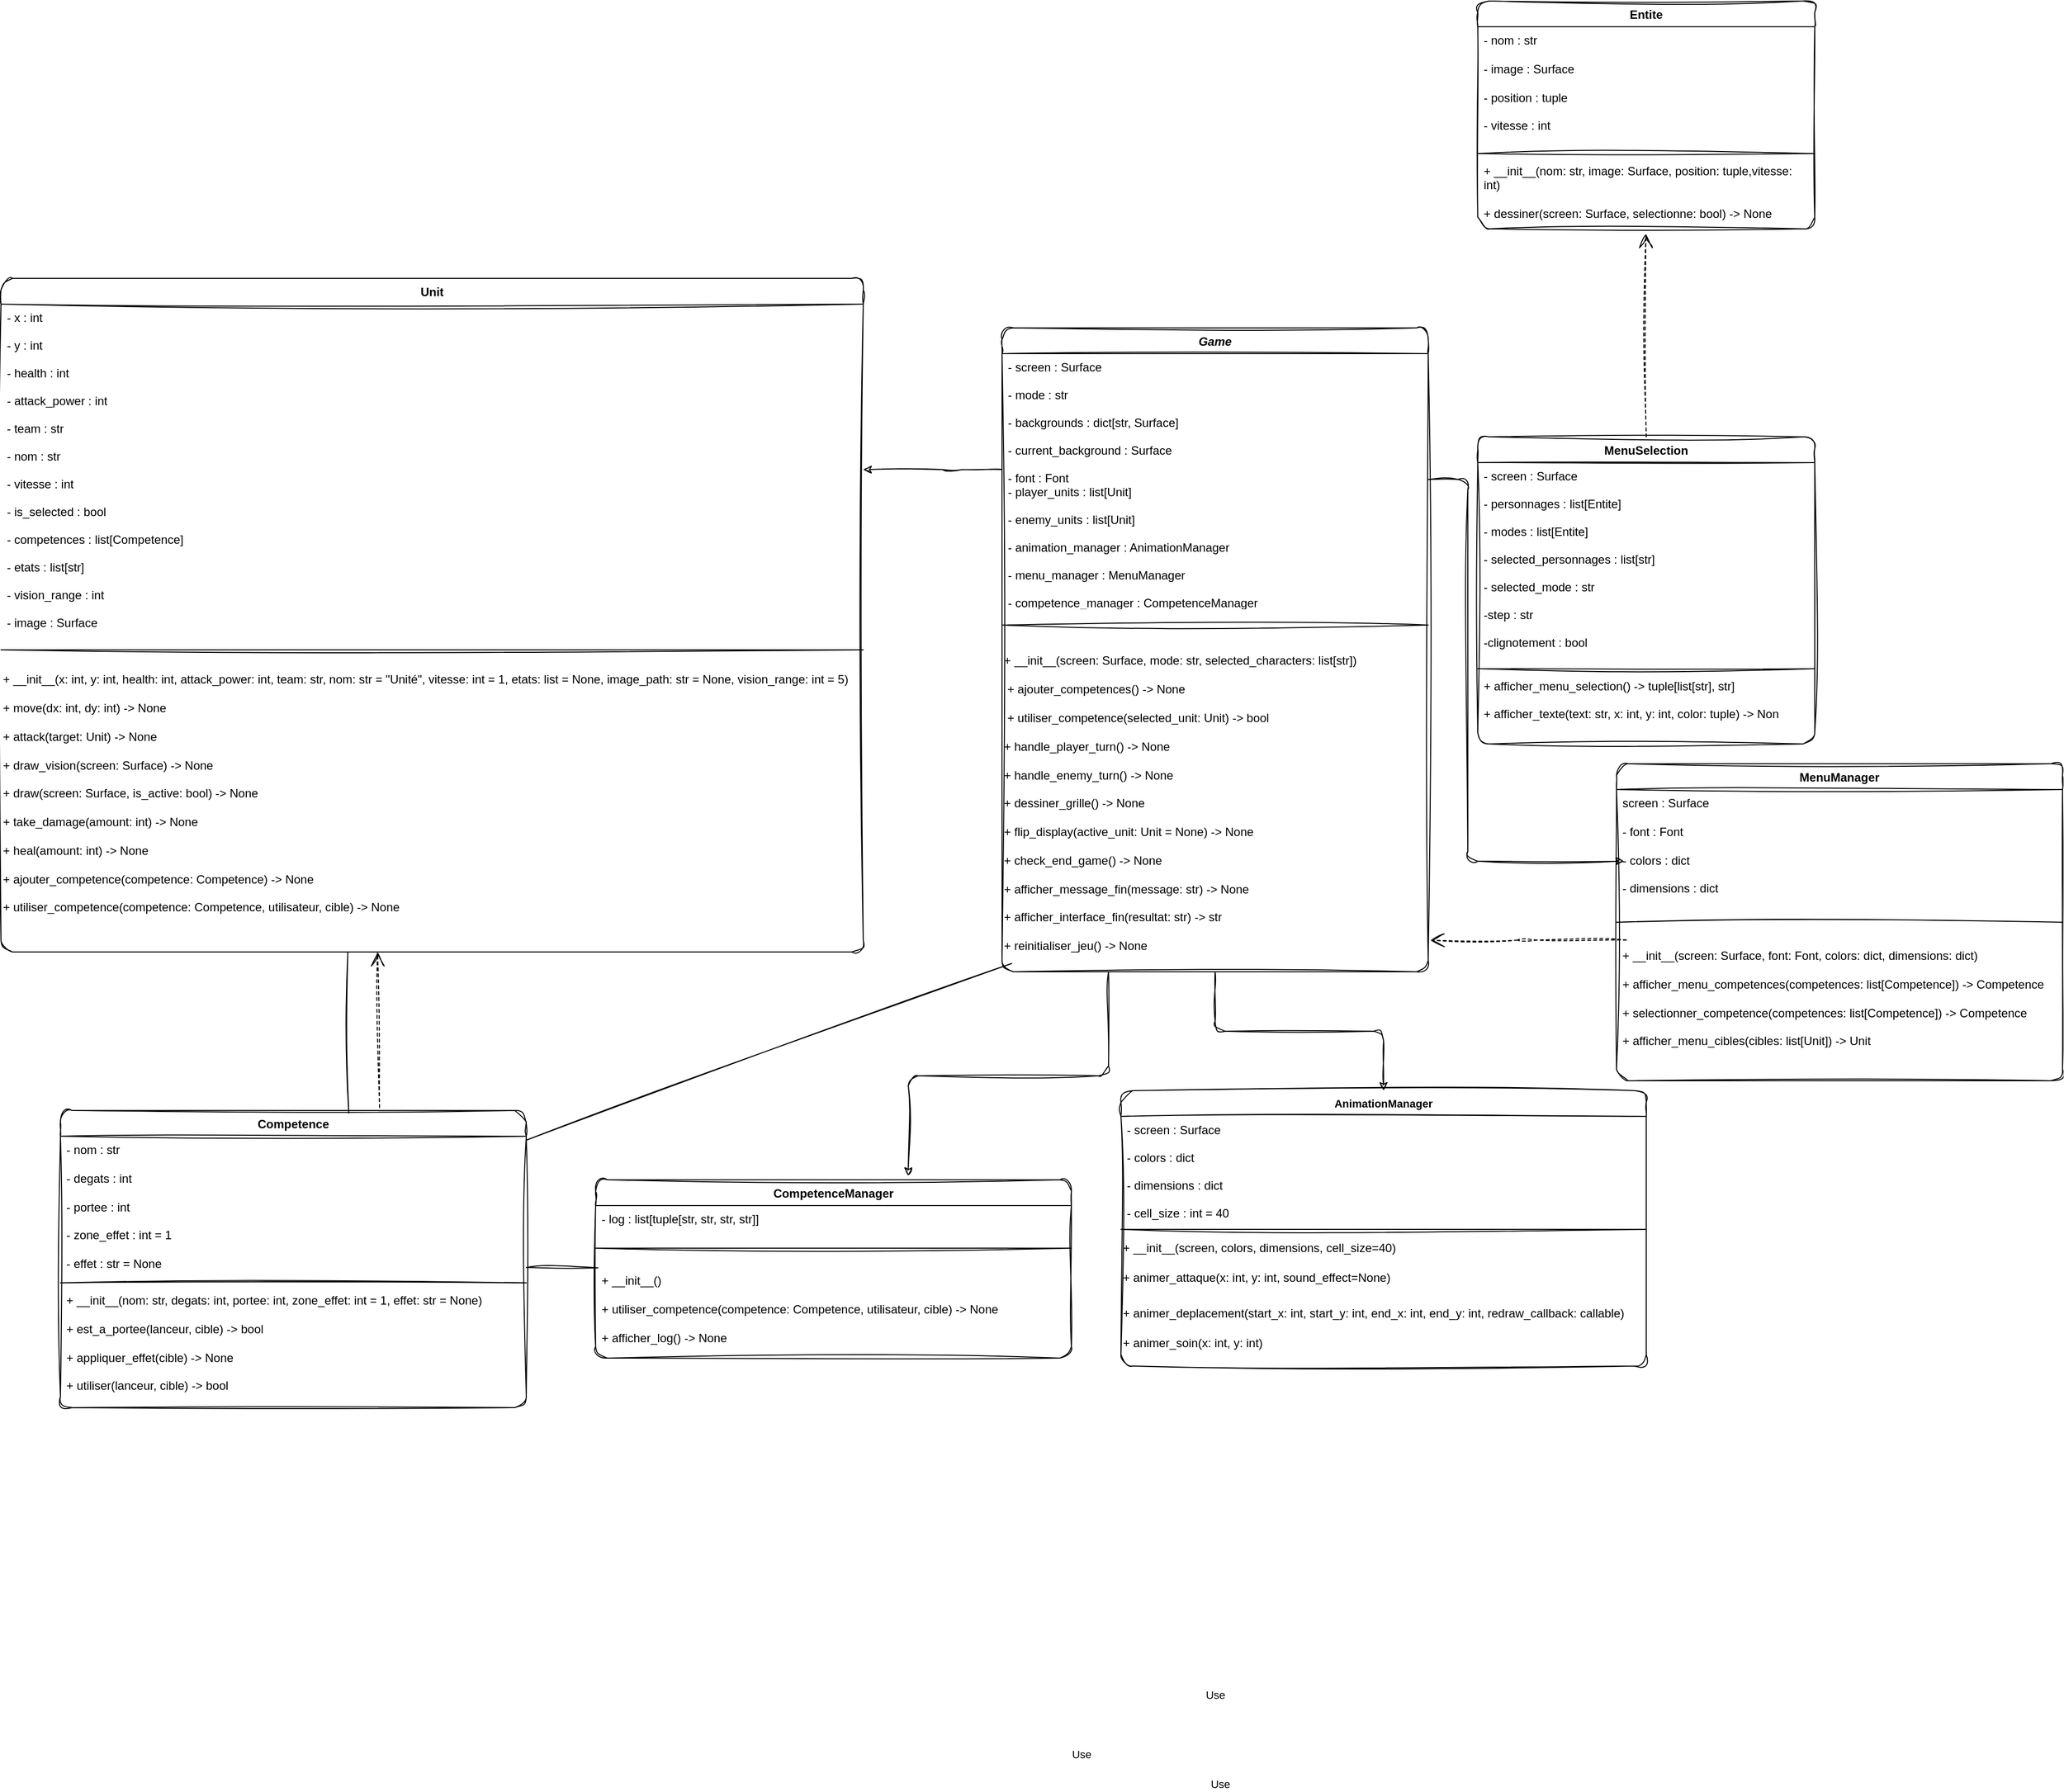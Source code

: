 <mxfile version="25.0.3">
  <diagram id="C5RBs43oDa-KdzZeNtuy" name="Page-1">
    <mxGraphModel dx="3818" dy="4105" grid="1" gridSize="10" guides="1" tooltips="1" connect="1" arrows="1" fold="1" page="1" pageScale="1" pageWidth="827" pageHeight="1169" math="0" shadow="0">
      <root>
        <mxCell id="WIyWlLk6GJQsqaUBKTNV-0" />
        <mxCell id="WIyWlLk6GJQsqaUBKTNV-1" parent="WIyWlLk6GJQsqaUBKTNV-0" />
        <mxCell id="wvxGMsRAUyCOwJ91_nCI-74" style="edgeStyle=orthogonalEdgeStyle;rounded=1;orthogonalLoop=1;jettySize=auto;html=1;exitX=0.5;exitY=1;exitDx=0;exitDy=0;entryX=0.5;entryY=0;entryDx=0;entryDy=0;labelBackgroundColor=none;fontColor=default;sketch=1;curveFitting=1;jiggle=2;" edge="1" parent="WIyWlLk6GJQsqaUBKTNV-1" source="zkfFHV4jXpPFQw0GAbJ--0" target="zkfFHV4jXpPFQw0GAbJ--13">
          <mxGeometry relative="1" as="geometry" />
        </mxCell>
        <mxCell id="zkfFHV4jXpPFQw0GAbJ--0" value="Game" style="swimlane;fontStyle=3;align=center;verticalAlign=top;childLayout=stackLayout;horizontal=1;startSize=26;horizontalStack=0;resizeParent=1;resizeLast=0;collapsible=1;marginBottom=0;rounded=1;shadow=0;strokeWidth=1;labelBackgroundColor=none;sketch=1;curveFitting=1;jiggle=2;" parent="WIyWlLk6GJQsqaUBKTNV-1" vertex="1">
          <mxGeometry x="190" y="-990" width="430" height="650" as="geometry">
            <mxRectangle x="230" y="140" width="160" height="26" as="alternateBounds" />
          </mxGeometry>
        </mxCell>
        <mxCell id="zkfFHV4jXpPFQw0GAbJ--3" value="- screen : Surface &#xa;&#xa;- mode : str&#xa;&#xa;- backgrounds : dict[str, Surface]&#xa;&#xa;- current_background : Surface&#xa;&#xa; - font : Font&#xa;- player_units : list[Unit]&#xa;&#xa;- enemy_units : list[Unit] &#xa;&#xa;- animation_manager : AnimationManager &#xa;&#xa;- menu_manager : MenuManager &#xa;&#xa;- competence_manager : CompetenceManager" style="text;align=left;verticalAlign=top;spacingLeft=4;spacingRight=4;overflow=hidden;rotatable=0;points=[[0,0.5],[1,0.5]];portConstraint=eastwest;rounded=1;shadow=0;html=0;labelBackgroundColor=none;sketch=1;curveFitting=1;jiggle=2;" parent="zkfFHV4jXpPFQw0GAbJ--0" vertex="1">
          <mxGeometry y="26" width="430" height="254" as="geometry" />
        </mxCell>
        <mxCell id="zkfFHV4jXpPFQw0GAbJ--4" value="" style="line;html=1;strokeWidth=1;align=left;verticalAlign=middle;spacingTop=-1;spacingLeft=3;spacingRight=3;rotatable=0;labelPosition=right;points=[];portConstraint=eastwest;labelBackgroundColor=none;rounded=1;sketch=1;curveFitting=1;jiggle=2;" parent="zkfFHV4jXpPFQw0GAbJ--0" vertex="1">
          <mxGeometry y="280" width="430" height="40" as="geometry" />
        </mxCell>
        <mxCell id="wvxGMsRAUyCOwJ91_nCI-42" value="&lt;div&gt; + __init__(screen: Surface, mode: str, selected_characters: list[str]) &lt;br&gt;&lt;/div&gt;&lt;div&gt;&lt;br&gt;&lt;/div&gt;&lt;div&gt;&amp;nbsp;+ ajouter_competences() -&amp;gt; None &lt;br&gt;&lt;/div&gt;&lt;div&gt;&lt;br&gt;&lt;/div&gt;&lt;div&gt;&amp;nbsp;+ utiliser_competence(selected_unit: Unit) -&amp;gt; bool &lt;br&gt;&lt;/div&gt;&lt;div&gt;&lt;br&gt;&lt;/div&gt;&lt;div&gt;+ handle_player_turn() -&amp;gt; None &lt;br&gt;&lt;/div&gt;&lt;div&gt;&lt;br&gt;&lt;/div&gt;&lt;div&gt;+ handle_enemy_turn() -&amp;gt; None &lt;br&gt;&lt;/div&gt;&lt;div&gt;&lt;br&gt;&lt;/div&gt;&lt;div&gt;+ dessiner_grille() -&amp;gt; None &lt;br&gt;&lt;/div&gt;&lt;div&gt;&lt;br&gt;&lt;/div&gt;&lt;div&gt;+ flip_display(active_unit: Unit = None) -&amp;gt; None &lt;/div&gt;&lt;br&gt;&lt;div&gt;+ check_end_game() -&amp;gt; None &lt;br&gt;&lt;/div&gt;&lt;div&gt;&lt;br&gt;&lt;/div&gt;&lt;div&gt;+ afficher_message_fin(message: str) -&amp;gt; None &lt;br&gt;&lt;/div&gt;&lt;div&gt;&lt;br&gt;&lt;/div&gt;&lt;div&gt;+ afficher_interface_fin(resultat: str) -&amp;gt; str &lt;br&gt;&lt;/div&gt;&lt;div&gt;&lt;br&gt;&lt;/div&gt;+ reinitialiser_jeu() -&amp;gt; None     " style="text;html=1;align=left;verticalAlign=middle;resizable=0;points=[];autosize=1;strokeColor=none;fillColor=none;labelBackgroundColor=none;rounded=1;sketch=1;curveFitting=1;jiggle=2;" vertex="1" parent="zkfFHV4jXpPFQw0GAbJ--0">
          <mxGeometry y="320" width="430" height="320" as="geometry" />
        </mxCell>
        <mxCell id="zkfFHV4jXpPFQw0GAbJ--6" value="MenuSelection" style="swimlane;fontStyle=1;align=center;verticalAlign=top;childLayout=stackLayout;horizontal=1;startSize=26;horizontalStack=0;resizeParent=1;resizeLast=0;collapsible=1;marginBottom=0;rounded=1;shadow=0;strokeWidth=1;labelBackgroundColor=none;sketch=1;curveFitting=1;jiggle=2;" parent="WIyWlLk6GJQsqaUBKTNV-1" vertex="1">
          <mxGeometry x="670" y="-880" width="340" height="310" as="geometry">
            <mxRectangle x="130" y="380" width="160" height="26" as="alternateBounds" />
          </mxGeometry>
        </mxCell>
        <mxCell id="zkfFHV4jXpPFQw0GAbJ--7" value="- screen : Surface &#xa;&#xa;- personnages : list[Entite]&#xa;&#xa;- modes : list[Entite]&#xa; &#xa;- selected_personnages : list[str]&#xa;&#xa;- selected_mode : str &#xa;&#xa;-step : str &#xa;&#xa;-clignotement : bool " style="text;align=left;verticalAlign=top;spacingLeft=4;spacingRight=4;overflow=hidden;rotatable=0;points=[[0,0.5],[1,0.5]];portConstraint=eastwest;labelBackgroundColor=none;rounded=1;sketch=1;curveFitting=1;jiggle=2;" parent="zkfFHV4jXpPFQw0GAbJ--6" vertex="1">
          <mxGeometry y="26" width="340" height="204" as="geometry" />
        </mxCell>
        <mxCell id="zkfFHV4jXpPFQw0GAbJ--9" value="" style="line;html=1;strokeWidth=1;align=left;verticalAlign=middle;spacingTop=-1;spacingLeft=3;spacingRight=3;rotatable=0;labelPosition=right;points=[];portConstraint=eastwest;labelBackgroundColor=none;rounded=1;sketch=1;curveFitting=1;jiggle=2;" parent="zkfFHV4jXpPFQw0GAbJ--6" vertex="1">
          <mxGeometry y="230" width="340" height="8" as="geometry" />
        </mxCell>
        <mxCell id="zkfFHV4jXpPFQw0GAbJ--11" value="+ afficher_menu_selection() -&gt; tuple[list[str], str]&#xa;&#xa;+ afficher_texte(text: str, x: int, y: int, color: tuple) -&gt; Non" style="text;align=left;verticalAlign=top;spacingLeft=4;spacingRight=4;overflow=hidden;rotatable=0;points=[[0,0.5],[1,0.5]];portConstraint=eastwest;labelBackgroundColor=none;rounded=1;sketch=1;curveFitting=1;jiggle=2;" parent="zkfFHV4jXpPFQw0GAbJ--6" vertex="1">
          <mxGeometry y="238" width="340" height="72" as="geometry" />
        </mxCell>
        <mxCell id="zkfFHV4jXpPFQw0GAbJ--13" value="AnimationManager" style="swimlane;fontStyle=1;align=center;verticalAlign=top;childLayout=stackLayout;horizontal=1;startSize=26;horizontalStack=0;resizeParent=1;resizeLast=0;collapsible=1;marginBottom=0;rounded=1;shadow=0;strokeWidth=1;fontSize=11;labelBackgroundColor=none;sketch=1;curveFitting=1;jiggle=2;" parent="WIyWlLk6GJQsqaUBKTNV-1" vertex="1">
          <mxGeometry x="310" y="-220" width="530" height="278" as="geometry">
            <mxRectangle x="330" y="360" width="170" height="26" as="alternateBounds" />
          </mxGeometry>
        </mxCell>
        <mxCell id="zkfFHV4jXpPFQw0GAbJ--14" value="- screen : Surface&#xa;   &#xa;- colors : dict&#xa; &#xa;- dimensions : dict&#xa;&#xa;- cell_size : int = 40 " style="text;align=left;verticalAlign=top;spacingLeft=4;spacingRight=4;overflow=hidden;rotatable=0;points=[[0,0.5],[1,0.5]];portConstraint=eastwest;labelBackgroundColor=none;rounded=1;sketch=1;curveFitting=1;jiggle=2;" parent="zkfFHV4jXpPFQw0GAbJ--13" vertex="1">
          <mxGeometry y="26" width="530" height="110" as="geometry" />
        </mxCell>
        <mxCell id="zkfFHV4jXpPFQw0GAbJ--15" value="" style="line;html=1;strokeWidth=1;align=left;verticalAlign=middle;spacingTop=-1;spacingLeft=3;spacingRight=3;rotatable=0;labelPosition=right;points=[];portConstraint=eastwest;labelBackgroundColor=none;rounded=1;sketch=1;curveFitting=1;jiggle=2;" parent="zkfFHV4jXpPFQw0GAbJ--13" vertex="1">
          <mxGeometry y="136" width="530" height="8" as="geometry" />
        </mxCell>
        <mxCell id="wvxGMsRAUyCOwJ91_nCI-13" value="&#xa;" style="group;align=left;labelPosition=center;verticalLabelPosition=middle;verticalAlign=middle;labelBackgroundColor=none;rounded=1;sketch=1;curveFitting=1;jiggle=2;" vertex="1" connectable="0" parent="zkfFHV4jXpPFQw0GAbJ--13">
          <mxGeometry y="144" width="530" height="126" as="geometry" />
        </mxCell>
        <mxCell id="wvxGMsRAUyCOwJ91_nCI-3" value="+ __init__(screen, colors, dimensions, cell_size=40) " style="text;html=1;align=left;verticalAlign=middle;resizable=0;points=[];autosize=1;strokeColor=none;fillColor=none;container=1;labelBackgroundColor=none;rounded=1;sketch=1;curveFitting=1;jiggle=2;" vertex="1" parent="wvxGMsRAUyCOwJ91_nCI-13">
          <mxGeometry width="370" height="30" as="geometry" />
        </mxCell>
        <mxCell id="wvxGMsRAUyCOwJ91_nCI-9" value="+ animer_attaque(x: int, y: int, sound_effect=None)" style="text;html=1;align=left;verticalAlign=middle;resizable=0;points=[];autosize=1;strokeColor=none;fillColor=none;container=1;labelBackgroundColor=none;rounded=1;sketch=1;curveFitting=1;jiggle=2;" vertex="1" parent="wvxGMsRAUyCOwJ91_nCI-13">
          <mxGeometry y="30" width="370" height="30" as="geometry" />
        </mxCell>
        <mxCell id="wvxGMsRAUyCOwJ91_nCI-14" value="+ animer_deplacement(start_x: int, start_y: int, end_x: int, end_y: int, redraw_callback: callable) " style="text;html=1;align=left;verticalAlign=middle;resizable=0;points=[];autosize=1;strokeColor=none;fillColor=none;labelBackgroundColor=none;rounded=1;sketch=1;curveFitting=1;jiggle=2;" vertex="1" parent="wvxGMsRAUyCOwJ91_nCI-13">
          <mxGeometry y="66" width="530" height="30" as="geometry" />
        </mxCell>
        <mxCell id="wvxGMsRAUyCOwJ91_nCI-15" value="+ animer_soin(x: int, y: int) " style="text;html=1;align=left;verticalAlign=middle;resizable=0;points=[];autosize=1;strokeColor=none;fillColor=none;labelBackgroundColor=none;rounded=1;sketch=1;curveFitting=1;jiggle=2;" vertex="1" parent="wvxGMsRAUyCOwJ91_nCI-13">
          <mxGeometry y="96" width="160" height="30" as="geometry" />
        </mxCell>
        <mxCell id="zkfFHV4jXpPFQw0GAbJ--17" value="Unit" style="swimlane;fontStyle=1;align=center;verticalAlign=top;childLayout=stackLayout;horizontal=1;startSize=26;horizontalStack=0;resizeParent=1;resizeLast=0;collapsible=1;marginBottom=0;rounded=1;shadow=0;strokeWidth=1;labelBackgroundColor=none;sketch=1;curveFitting=1;jiggle=2;" parent="WIyWlLk6GJQsqaUBKTNV-1" vertex="1">
          <mxGeometry x="-820" y="-1040" width="870" height="680" as="geometry">
            <mxRectangle x="550" y="140" width="160" height="26" as="alternateBounds" />
          </mxGeometry>
        </mxCell>
        <mxCell id="zkfFHV4jXpPFQw0GAbJ--22" value=" - x : int &#xa;&#xa;- y : int &#xa;&#xa;- health : int&#xa; &#xa;- attack_power : int&#xa;&#xa;- team : str&#xa; &#xa;- nom : str&#xa; &#xa;- vitesse : int&#xa;&#xa;- is_selected : bool&#xa; &#xa;- competences : list[Competence]&#xa;&#xa;- etats : list[str]&#xa; &#xa;- vision_range : int&#xa;&#xa;- image : Surface " style="text;align=left;verticalAlign=top;spacingLeft=4;spacingRight=4;overflow=hidden;rotatable=0;points=[[0,0.5],[1,0.5]];portConstraint=eastwest;rounded=1;shadow=0;html=0;labelBackgroundColor=none;sketch=1;curveFitting=1;jiggle=2;" parent="zkfFHV4jXpPFQw0GAbJ--17" vertex="1">
          <mxGeometry y="26" width="870" height="334" as="geometry" />
        </mxCell>
        <mxCell id="zkfFHV4jXpPFQw0GAbJ--23" value="" style="line;html=1;strokeWidth=1;align=left;verticalAlign=middle;spacingTop=-1;spacingLeft=3;spacingRight=3;rotatable=0;labelPosition=right;points=[];portConstraint=eastwest;labelBackgroundColor=none;rounded=1;sketch=1;curveFitting=1;jiggle=2;" parent="zkfFHV4jXpPFQw0GAbJ--17" vertex="1">
          <mxGeometry y="360" width="870" height="30" as="geometry" />
        </mxCell>
        <mxCell id="wvxGMsRAUyCOwJ91_nCI-37" value="&lt;div&gt;+ __init__(x: int, y: int, health: int, attack_power: int, team: str, nom: str = &quot;Unité&quot;, vitesse: int = 1, etats: list = None, image_path: str = None, vision_range: int = 5)&lt;/div&gt;&lt;div&gt;&lt;br&gt;&lt;/div&gt;&lt;div&gt;+ move(dx: int, dy: int) -&amp;gt; None &lt;br&gt;&lt;/div&gt;&lt;div&gt;&lt;br&gt;&lt;/div&gt;&lt;div&gt;+ attack(target: Unit) -&amp;gt; None&amp;nbsp;&lt;/div&gt;&lt;div&gt;&lt;br&gt;&lt;/div&gt;&lt;div&gt;+ draw_vision(screen: Surface) -&amp;gt; None &lt;br&gt;&lt;/div&gt;&lt;div&gt;&lt;br&gt;&lt;/div&gt;&lt;div&gt;+ draw(screen: Surface, is_active: bool) -&amp;gt; None&lt;/div&gt;&lt;div&gt;&lt;br&gt;&lt;/div&gt;&lt;div&gt;+ take_damage(amount: int) -&amp;gt; None&lt;/div&gt;&lt;div&gt;&lt;br&gt;&lt;/div&gt;&lt;div&gt;+ heal(amount: int) -&amp;gt; None &lt;br&gt;&lt;/div&gt;&lt;div&gt;&lt;br&gt;&lt;/div&gt;&lt;div&gt;+ ajouter_competence(competence: Competence) -&amp;gt; None&lt;/div&gt;&lt;div&gt;&lt;br&gt;&lt;/div&gt;+ utiliser_competence(competence: Competence, utilisateur, cible) -&amp;gt; None" style="text;html=1;align=left;verticalAlign=middle;resizable=0;points=[];autosize=1;strokeColor=none;fillColor=none;labelBackgroundColor=none;rounded=1;sketch=1;curveFitting=1;jiggle=2;" vertex="1" parent="zkfFHV4jXpPFQw0GAbJ--17">
          <mxGeometry y="390" width="870" height="260" as="geometry" />
        </mxCell>
        <mxCell id="wvxGMsRAUyCOwJ91_nCI-20" value="Competence" style="swimlane;fontStyle=1;align=center;verticalAlign=top;childLayout=stackLayout;horizontal=1;startSize=26;horizontalStack=0;resizeParent=1;resizeParentMax=0;resizeLast=0;collapsible=1;marginBottom=0;whiteSpace=wrap;html=1;labelBackgroundColor=none;rounded=1;sketch=1;curveFitting=1;jiggle=2;" vertex="1" parent="WIyWlLk6GJQsqaUBKTNV-1">
          <mxGeometry x="-760" y="-200" width="470" height="300" as="geometry" />
        </mxCell>
        <mxCell id="wvxGMsRAUyCOwJ91_nCI-21" value="&lt;div&gt;- nom : str&lt;/div&gt;&lt;div&gt;&amp;nbsp;&lt;/div&gt;&lt;div&gt;- degats : int&lt;/div&gt;&lt;div&gt;&amp;nbsp;&lt;/div&gt;&lt;div&gt;- portee : int&lt;/div&gt;&lt;div&gt;&amp;nbsp;&lt;/div&gt;&lt;div&gt;- zone_effet : int = 1&lt;/div&gt;&lt;div&gt;&amp;nbsp;&lt;/div&gt;&lt;div&gt;- effet : str = None  &lt;/div&gt;" style="text;strokeColor=none;fillColor=none;align=left;verticalAlign=top;spacingLeft=4;spacingRight=4;overflow=hidden;rotatable=0;points=[[0,0.5],[1,0.5]];portConstraint=eastwest;whiteSpace=wrap;html=1;labelBackgroundColor=none;rounded=1;sketch=1;curveFitting=1;jiggle=2;" vertex="1" parent="wvxGMsRAUyCOwJ91_nCI-20">
          <mxGeometry y="26" width="470" height="144" as="geometry" />
        </mxCell>
        <mxCell id="wvxGMsRAUyCOwJ91_nCI-22" value="" style="line;strokeWidth=1;fillColor=none;align=left;verticalAlign=middle;spacingTop=-1;spacingLeft=3;spacingRight=3;rotatable=0;labelPosition=right;points=[];portConstraint=eastwest;labelBackgroundColor=none;rounded=1;sketch=1;curveFitting=1;jiggle=2;" vertex="1" parent="wvxGMsRAUyCOwJ91_nCI-20">
          <mxGeometry y="170" width="470" height="8" as="geometry" />
        </mxCell>
        <mxCell id="wvxGMsRAUyCOwJ91_nCI-23" value="&lt;div&gt;+ __init__(nom: str, degats: int, portee: int, zone_effet: int = 1, effet: str = None) &lt;br&gt;&lt;/div&gt;&lt;div&gt;&lt;br&gt;&lt;/div&gt;&lt;div&gt;+ est_a_portee(lanceur, cible) -&amp;gt; bool&lt;/div&gt;&lt;div&gt;&lt;br&gt; &lt;/div&gt;&lt;div&gt;+ appliquer_effet(cible) -&amp;gt; None &lt;br&gt;&lt;/div&gt;&lt;div&gt;&lt;br&gt;&lt;/div&gt;+ utiliser(lanceur, cible) -&amp;gt; bool  " style="text;strokeColor=none;fillColor=none;align=left;verticalAlign=top;spacingLeft=4;spacingRight=4;overflow=hidden;rotatable=0;points=[[0,0.5],[1,0.5]];portConstraint=eastwest;whiteSpace=wrap;html=1;labelBackgroundColor=none;rounded=1;sketch=1;curveFitting=1;jiggle=2;" vertex="1" parent="wvxGMsRAUyCOwJ91_nCI-20">
          <mxGeometry y="178" width="470" height="122" as="geometry" />
        </mxCell>
        <mxCell id="wvxGMsRAUyCOwJ91_nCI-25" value="Entite" style="swimlane;fontStyle=1;align=center;verticalAlign=top;childLayout=stackLayout;horizontal=1;startSize=26;horizontalStack=0;resizeParent=1;resizeParentMax=0;resizeLast=0;collapsible=1;marginBottom=0;whiteSpace=wrap;html=1;labelBackgroundColor=none;rounded=1;sketch=1;curveFitting=1;jiggle=2;" vertex="1" parent="WIyWlLk6GJQsqaUBKTNV-1">
          <mxGeometry x="670" y="-1320" width="340" height="230" as="geometry" />
        </mxCell>
        <mxCell id="wvxGMsRAUyCOwJ91_nCI-26" value="&lt;div&gt; - nom : str &lt;br&gt;&lt;/div&gt;&lt;div&gt;&lt;br&gt;&lt;/div&gt;&lt;div&gt;- image : Surface &lt;br&gt;&lt;/div&gt;&lt;div&gt;&lt;br&gt;&lt;/div&gt;&lt;div&gt;- position : tuple &lt;br&gt;&lt;/div&gt;&lt;div&gt;&lt;br&gt;&lt;/div&gt;&lt;div&gt;- vitesse : int&lt;/div&gt;" style="text;strokeColor=none;fillColor=none;align=left;verticalAlign=top;spacingLeft=4;spacingRight=4;overflow=hidden;rotatable=0;points=[[0,0.5],[1,0.5]];portConstraint=eastwest;whiteSpace=wrap;html=1;labelBackgroundColor=none;rounded=1;sketch=1;curveFitting=1;jiggle=2;" vertex="1" parent="wvxGMsRAUyCOwJ91_nCI-25">
          <mxGeometry y="26" width="340" height="124" as="geometry" />
        </mxCell>
        <mxCell id="wvxGMsRAUyCOwJ91_nCI-27" value="" style="line;strokeWidth=1;fillColor=none;align=left;verticalAlign=middle;spacingTop=-1;spacingLeft=3;spacingRight=3;rotatable=0;labelPosition=right;points=[];portConstraint=eastwest;labelBackgroundColor=none;rounded=1;sketch=1;curveFitting=1;jiggle=2;" vertex="1" parent="wvxGMsRAUyCOwJ91_nCI-25">
          <mxGeometry y="150" width="340" height="8" as="geometry" />
        </mxCell>
        <mxCell id="wvxGMsRAUyCOwJ91_nCI-28" value="&lt;div&gt;+ __init__(nom: str, image: Surface, position: tuple,vitesse: int) &lt;br&gt;&lt;/div&gt;&lt;div&gt;&lt;br&gt;&lt;/div&gt;+ dessiner(screen: Surface, selectionne: bool) -&amp;gt; None  " style="text;strokeColor=none;fillColor=none;align=left;verticalAlign=top;spacingLeft=4;spacingRight=4;overflow=hidden;rotatable=0;points=[[0,0.5],[1,0.5]];portConstraint=eastwest;whiteSpace=wrap;html=1;labelBackgroundColor=none;rounded=1;sketch=1;curveFitting=1;jiggle=2;" vertex="1" parent="wvxGMsRAUyCOwJ91_nCI-25">
          <mxGeometry y="158" width="340" height="72" as="geometry" />
        </mxCell>
        <mxCell id="wvxGMsRAUyCOwJ91_nCI-30" value="CompetenceManager   " style="swimlane;fontStyle=1;align=center;verticalAlign=top;childLayout=stackLayout;horizontal=1;startSize=26;horizontalStack=0;resizeParent=1;resizeParentMax=0;resizeLast=0;collapsible=1;marginBottom=0;whiteSpace=wrap;html=1;labelBackgroundColor=none;rounded=1;sketch=1;curveFitting=1;jiggle=2;" vertex="1" parent="WIyWlLk6GJQsqaUBKTNV-1">
          <mxGeometry x="-220" y="-130" width="480" height="180" as="geometry" />
        </mxCell>
        <mxCell id="wvxGMsRAUyCOwJ91_nCI-31" value="- log : list[tuple[str, str, str, str]]" style="text;strokeColor=none;fillColor=none;align=left;verticalAlign=top;spacingLeft=4;spacingRight=4;overflow=hidden;rotatable=0;points=[[0,0.5],[1,0.5]];portConstraint=eastwest;whiteSpace=wrap;html=1;labelBackgroundColor=none;rounded=1;sketch=1;curveFitting=1;jiggle=2;" vertex="1" parent="wvxGMsRAUyCOwJ91_nCI-30">
          <mxGeometry y="26" width="480" height="24" as="geometry" />
        </mxCell>
        <mxCell id="wvxGMsRAUyCOwJ91_nCI-32" value="" style="line;strokeWidth=1;fillColor=none;align=left;verticalAlign=middle;spacingTop=-1;spacingLeft=3;spacingRight=3;rotatable=0;labelPosition=right;points=[];portConstraint=eastwest;labelBackgroundColor=none;rounded=1;sketch=1;curveFitting=1;jiggle=2;" vertex="1" parent="wvxGMsRAUyCOwJ91_nCI-30">
          <mxGeometry y="50" width="480" height="38" as="geometry" />
        </mxCell>
        <mxCell id="wvxGMsRAUyCOwJ91_nCI-33" value="&lt;div&gt;+ __init__()&amp;nbsp;&lt;/div&gt;&lt;div&gt;&lt;br&gt;&lt;/div&gt;&lt;div&gt;+ utiliser_competence(competence: Competence, utilisateur, cible) -&amp;gt; None&lt;/div&gt;&lt;div&gt;&lt;br&gt;&lt;/div&gt;&lt;div&gt;+ afficher_log() -&amp;gt; None   &lt;/div&gt;" style="text;strokeColor=none;fillColor=none;align=left;verticalAlign=top;spacingLeft=4;spacingRight=4;overflow=hidden;rotatable=0;points=[[0,0.5],[1,0.5]];portConstraint=eastwest;whiteSpace=wrap;html=1;labelBackgroundColor=none;rounded=1;sketch=1;curveFitting=1;jiggle=2;" vertex="1" parent="wvxGMsRAUyCOwJ91_nCI-30">
          <mxGeometry y="88" width="480" height="92" as="geometry" />
        </mxCell>
        <mxCell id="wvxGMsRAUyCOwJ91_nCI-47" value="" style="endArrow=none;html=1;rounded=1;exitX=0.619;exitY=0.009;exitDx=0;exitDy=0;exitPerimeter=0;labelBackgroundColor=none;fontColor=default;sketch=1;curveFitting=1;jiggle=2;" edge="1" parent="WIyWlLk6GJQsqaUBKTNV-1" source="wvxGMsRAUyCOwJ91_nCI-20">
          <mxGeometry width="50" height="50" relative="1" as="geometry">
            <mxPoint x="-520" y="-310" as="sourcePoint" />
            <mxPoint x="-470" y="-360" as="targetPoint" />
          </mxGeometry>
        </mxCell>
        <mxCell id="wvxGMsRAUyCOwJ91_nCI-50" value="" style="endArrow=none;html=1;rounded=1;entryX=0.005;entryY=0.009;entryDx=0;entryDy=0;entryPerimeter=0;labelBackgroundColor=none;fontColor=default;sketch=1;curveFitting=1;jiggle=2;" edge="1" parent="WIyWlLk6GJQsqaUBKTNV-1" target="wvxGMsRAUyCOwJ91_nCI-33">
          <mxGeometry width="50" height="50" relative="1" as="geometry">
            <mxPoint x="-290" y="-41.49" as="sourcePoint" />
            <mxPoint x="-223.76" y="-38.518" as="targetPoint" />
          </mxGeometry>
        </mxCell>
        <mxCell id="wvxGMsRAUyCOwJ91_nCI-52" value="" style="endArrow=none;html=1;rounded=1;entryX=0.023;entryY=1.005;entryDx=0;entryDy=0;entryPerimeter=0;labelBackgroundColor=none;fontColor=default;sketch=1;curveFitting=1;jiggle=2;" edge="1" parent="WIyWlLk6GJQsqaUBKTNV-1" target="wvxGMsRAUyCOwJ91_nCI-42">
          <mxGeometry width="50" height="50" relative="1" as="geometry">
            <mxPoint x="-290" y="-170" as="sourcePoint" />
            <mxPoint x="-240" y="-220" as="targetPoint" />
          </mxGeometry>
        </mxCell>
        <mxCell id="wvxGMsRAUyCOwJ91_nCI-53" value="" style="edgeStyle=orthogonalEdgeStyle;rounded=1;orthogonalLoop=1;jettySize=auto;html=1;fontStyle=1;fontSize=31;labelBackgroundColor=none;fontColor=default;sketch=1;curveFitting=1;jiggle=2;" edge="1" parent="WIyWlLk6GJQsqaUBKTNV-1" source="zkfFHV4jXpPFQw0GAbJ--3" target="zkfFHV4jXpPFQw0GAbJ--22">
          <mxGeometry relative="1" as="geometry">
            <Array as="points">
              <mxPoint x="140" y="-847" />
              <mxPoint x="140" y="-847" />
            </Array>
          </mxGeometry>
        </mxCell>
        <mxCell id="wvxGMsRAUyCOwJ91_nCI-55" value="Use" style="endArrow=open;endSize=12;dashed=1;html=1;rounded=1;exitX=0.685;exitY=-0.01;exitDx=0;exitDy=0;exitPerimeter=0;labelBackgroundColor=none;fontColor=default;sketch=1;curveFitting=1;jiggle=2;" edge="1" parent="WIyWlLk6GJQsqaUBKTNV-1" source="wvxGMsRAUyCOwJ91_nCI-20">
          <mxGeometry x="-1" y="-963" width="160" relative="1" as="geometry">
            <mxPoint x="-440" y="-220" as="sourcePoint" />
            <mxPoint x="-440" y="-360" as="targetPoint" />
            <mxPoint x="-255" y="665" as="offset" />
          </mxGeometry>
        </mxCell>
        <mxCell id="wvxGMsRAUyCOwJ91_nCI-57" value="MenuManager" style="swimlane;fontStyle=1;align=center;verticalAlign=top;childLayout=stackLayout;horizontal=1;startSize=26;horizontalStack=0;resizeParent=1;resizeParentMax=0;resizeLast=0;collapsible=1;marginBottom=0;whiteSpace=wrap;html=1;labelBackgroundColor=none;rounded=1;sketch=1;curveFitting=1;jiggle=2;" vertex="1" parent="WIyWlLk6GJQsqaUBKTNV-1">
          <mxGeometry x="810" y="-550" width="450" height="320" as="geometry" />
        </mxCell>
        <mxCell id="wvxGMsRAUyCOwJ91_nCI-58" value="&lt;div&gt;screen : Surface&lt;/div&gt;&lt;div&gt;&lt;br&gt;&lt;/div&gt;&lt;div&gt;- font : Font&lt;/div&gt;&lt;div&gt;&lt;br&gt;&lt;/div&gt;&lt;div&gt;- colors : dict&lt;/div&gt;&lt;div&gt;&lt;br&gt;&lt;/div&gt;&lt;div&gt;- dimensions : dict  &lt;/div&gt;" style="text;strokeColor=none;fillColor=none;align=left;verticalAlign=top;spacingLeft=4;spacingRight=4;overflow=hidden;rotatable=0;points=[[0,0.5],[1,0.5]];portConstraint=eastwest;whiteSpace=wrap;html=1;labelBackgroundColor=none;rounded=1;sketch=1;curveFitting=1;jiggle=2;" vertex="1" parent="wvxGMsRAUyCOwJ91_nCI-57">
          <mxGeometry y="26" width="450" height="114" as="geometry" />
        </mxCell>
        <mxCell id="wvxGMsRAUyCOwJ91_nCI-59" value="" style="line;strokeWidth=1;fillColor=none;align=left;verticalAlign=middle;spacingTop=-1;spacingLeft=3;spacingRight=3;rotatable=0;labelPosition=right;points=[];portConstraint=eastwest;labelBackgroundColor=none;rounded=1;sketch=1;curveFitting=1;jiggle=2;" vertex="1" parent="wvxGMsRAUyCOwJ91_nCI-57">
          <mxGeometry y="140" width="450" height="40" as="geometry" />
        </mxCell>
        <mxCell id="wvxGMsRAUyCOwJ91_nCI-60" value="&lt;div&gt;+ __init__(screen: Surface, font: Font, colors: dict, dimensions: dict) &lt;br&gt;&lt;/div&gt;&lt;div&gt;&lt;br&gt;&lt;/div&gt;&lt;div&gt;+ afficher_menu_competences(competences: list[Competence]) -&amp;gt; Competence &lt;br&gt;&lt;/div&gt;&lt;div&gt;&lt;br&gt;&lt;/div&gt;&lt;div&gt;+ selectionner_competence(competences: list[Competence]) -&amp;gt; Competence &lt;br&gt;&lt;/div&gt;&lt;div&gt;&lt;br&gt;&lt;/div&gt;+ afficher_menu_cibles(cibles: list[Unit]) -&amp;gt; Unit   " style="text;strokeColor=none;fillColor=none;align=left;verticalAlign=top;spacingLeft=4;spacingRight=4;overflow=hidden;rotatable=0;points=[[0,0.5],[1,0.5]];portConstraint=eastwest;whiteSpace=wrap;html=1;labelBackgroundColor=none;rounded=1;sketch=1;curveFitting=1;jiggle=2;" vertex="1" parent="wvxGMsRAUyCOwJ91_nCI-57">
          <mxGeometry y="180" width="450" height="140" as="geometry" />
        </mxCell>
        <mxCell id="wvxGMsRAUyCOwJ91_nCI-64" value="Use" style="endArrow=open;endSize=12;dashed=1;html=1;rounded=1;exitX=0.5;exitY=0;exitDx=0;exitDy=0;entryX=0.499;entryY=1.069;entryDx=0;entryDy=0;entryPerimeter=0;labelBackgroundColor=none;fontColor=default;sketch=1;curveFitting=1;jiggle=2;" edge="1" parent="WIyWlLk6GJQsqaUBKTNV-1" source="zkfFHV4jXpPFQw0GAbJ--6" target="wvxGMsRAUyCOwJ91_nCI-28">
          <mxGeometry x="-1" y="1426" width="160" relative="1" as="geometry">
            <mxPoint x="860" y="-990" as="sourcePoint" />
            <mxPoint x="1020" y="-990" as="targetPoint" />
            <mxPoint x="996" y="1358" as="offset" />
          </mxGeometry>
        </mxCell>
        <mxCell id="wvxGMsRAUyCOwJ91_nCI-67" value="Use" style="endArrow=open;endSize=12;dashed=1;html=1;rounded=1;entryX=1.005;entryY=0.932;entryDx=0;entryDy=0;entryPerimeter=0;labelBackgroundColor=none;fontColor=default;sketch=1;curveFitting=1;jiggle=2;" edge="1" parent="WIyWlLk6GJQsqaUBKTNV-1" target="wvxGMsRAUyCOwJ91_nCI-42">
          <mxGeometry x="1" y="792" width="160" relative="1" as="geometry">
            <mxPoint x="820" y="-372" as="sourcePoint" />
            <mxPoint x="620.0" y="-444.29" as="targetPoint" />
            <Array as="points">
              <mxPoint x="720" y="-372" />
            </Array>
            <mxPoint x="-219" y="-30" as="offset" />
          </mxGeometry>
        </mxCell>
        <mxCell id="wvxGMsRAUyCOwJ91_nCI-73" style="edgeStyle=orthogonalEdgeStyle;rounded=1;orthogonalLoop=1;jettySize=auto;html=1;exitX=0.25;exitY=1;exitDx=0;exitDy=0;entryX=0.657;entryY=-0.022;entryDx=0;entryDy=0;entryPerimeter=0;labelBackgroundColor=none;fontColor=default;sketch=1;curveFitting=1;jiggle=2;" edge="1" parent="WIyWlLk6GJQsqaUBKTNV-1" source="zkfFHV4jXpPFQw0GAbJ--0" target="wvxGMsRAUyCOwJ91_nCI-30">
          <mxGeometry relative="1" as="geometry" />
        </mxCell>
        <mxCell id="wvxGMsRAUyCOwJ91_nCI-76" style="edgeStyle=orthogonalEdgeStyle;rounded=1;orthogonalLoop=1;jettySize=auto;html=1;exitX=1;exitY=0.5;exitDx=0;exitDy=0;entryX=0.017;entryY=0.635;entryDx=0;entryDy=0;entryPerimeter=0;labelBackgroundColor=none;fontColor=default;sketch=1;curveFitting=1;jiggle=2;" edge="1" parent="WIyWlLk6GJQsqaUBKTNV-1" source="zkfFHV4jXpPFQw0GAbJ--3" target="wvxGMsRAUyCOwJ91_nCI-58">
          <mxGeometry relative="1" as="geometry">
            <Array as="points">
              <mxPoint x="660" y="-837" />
              <mxPoint x="660" y="-452" />
            </Array>
          </mxGeometry>
        </mxCell>
      </root>
    </mxGraphModel>
  </diagram>
</mxfile>

